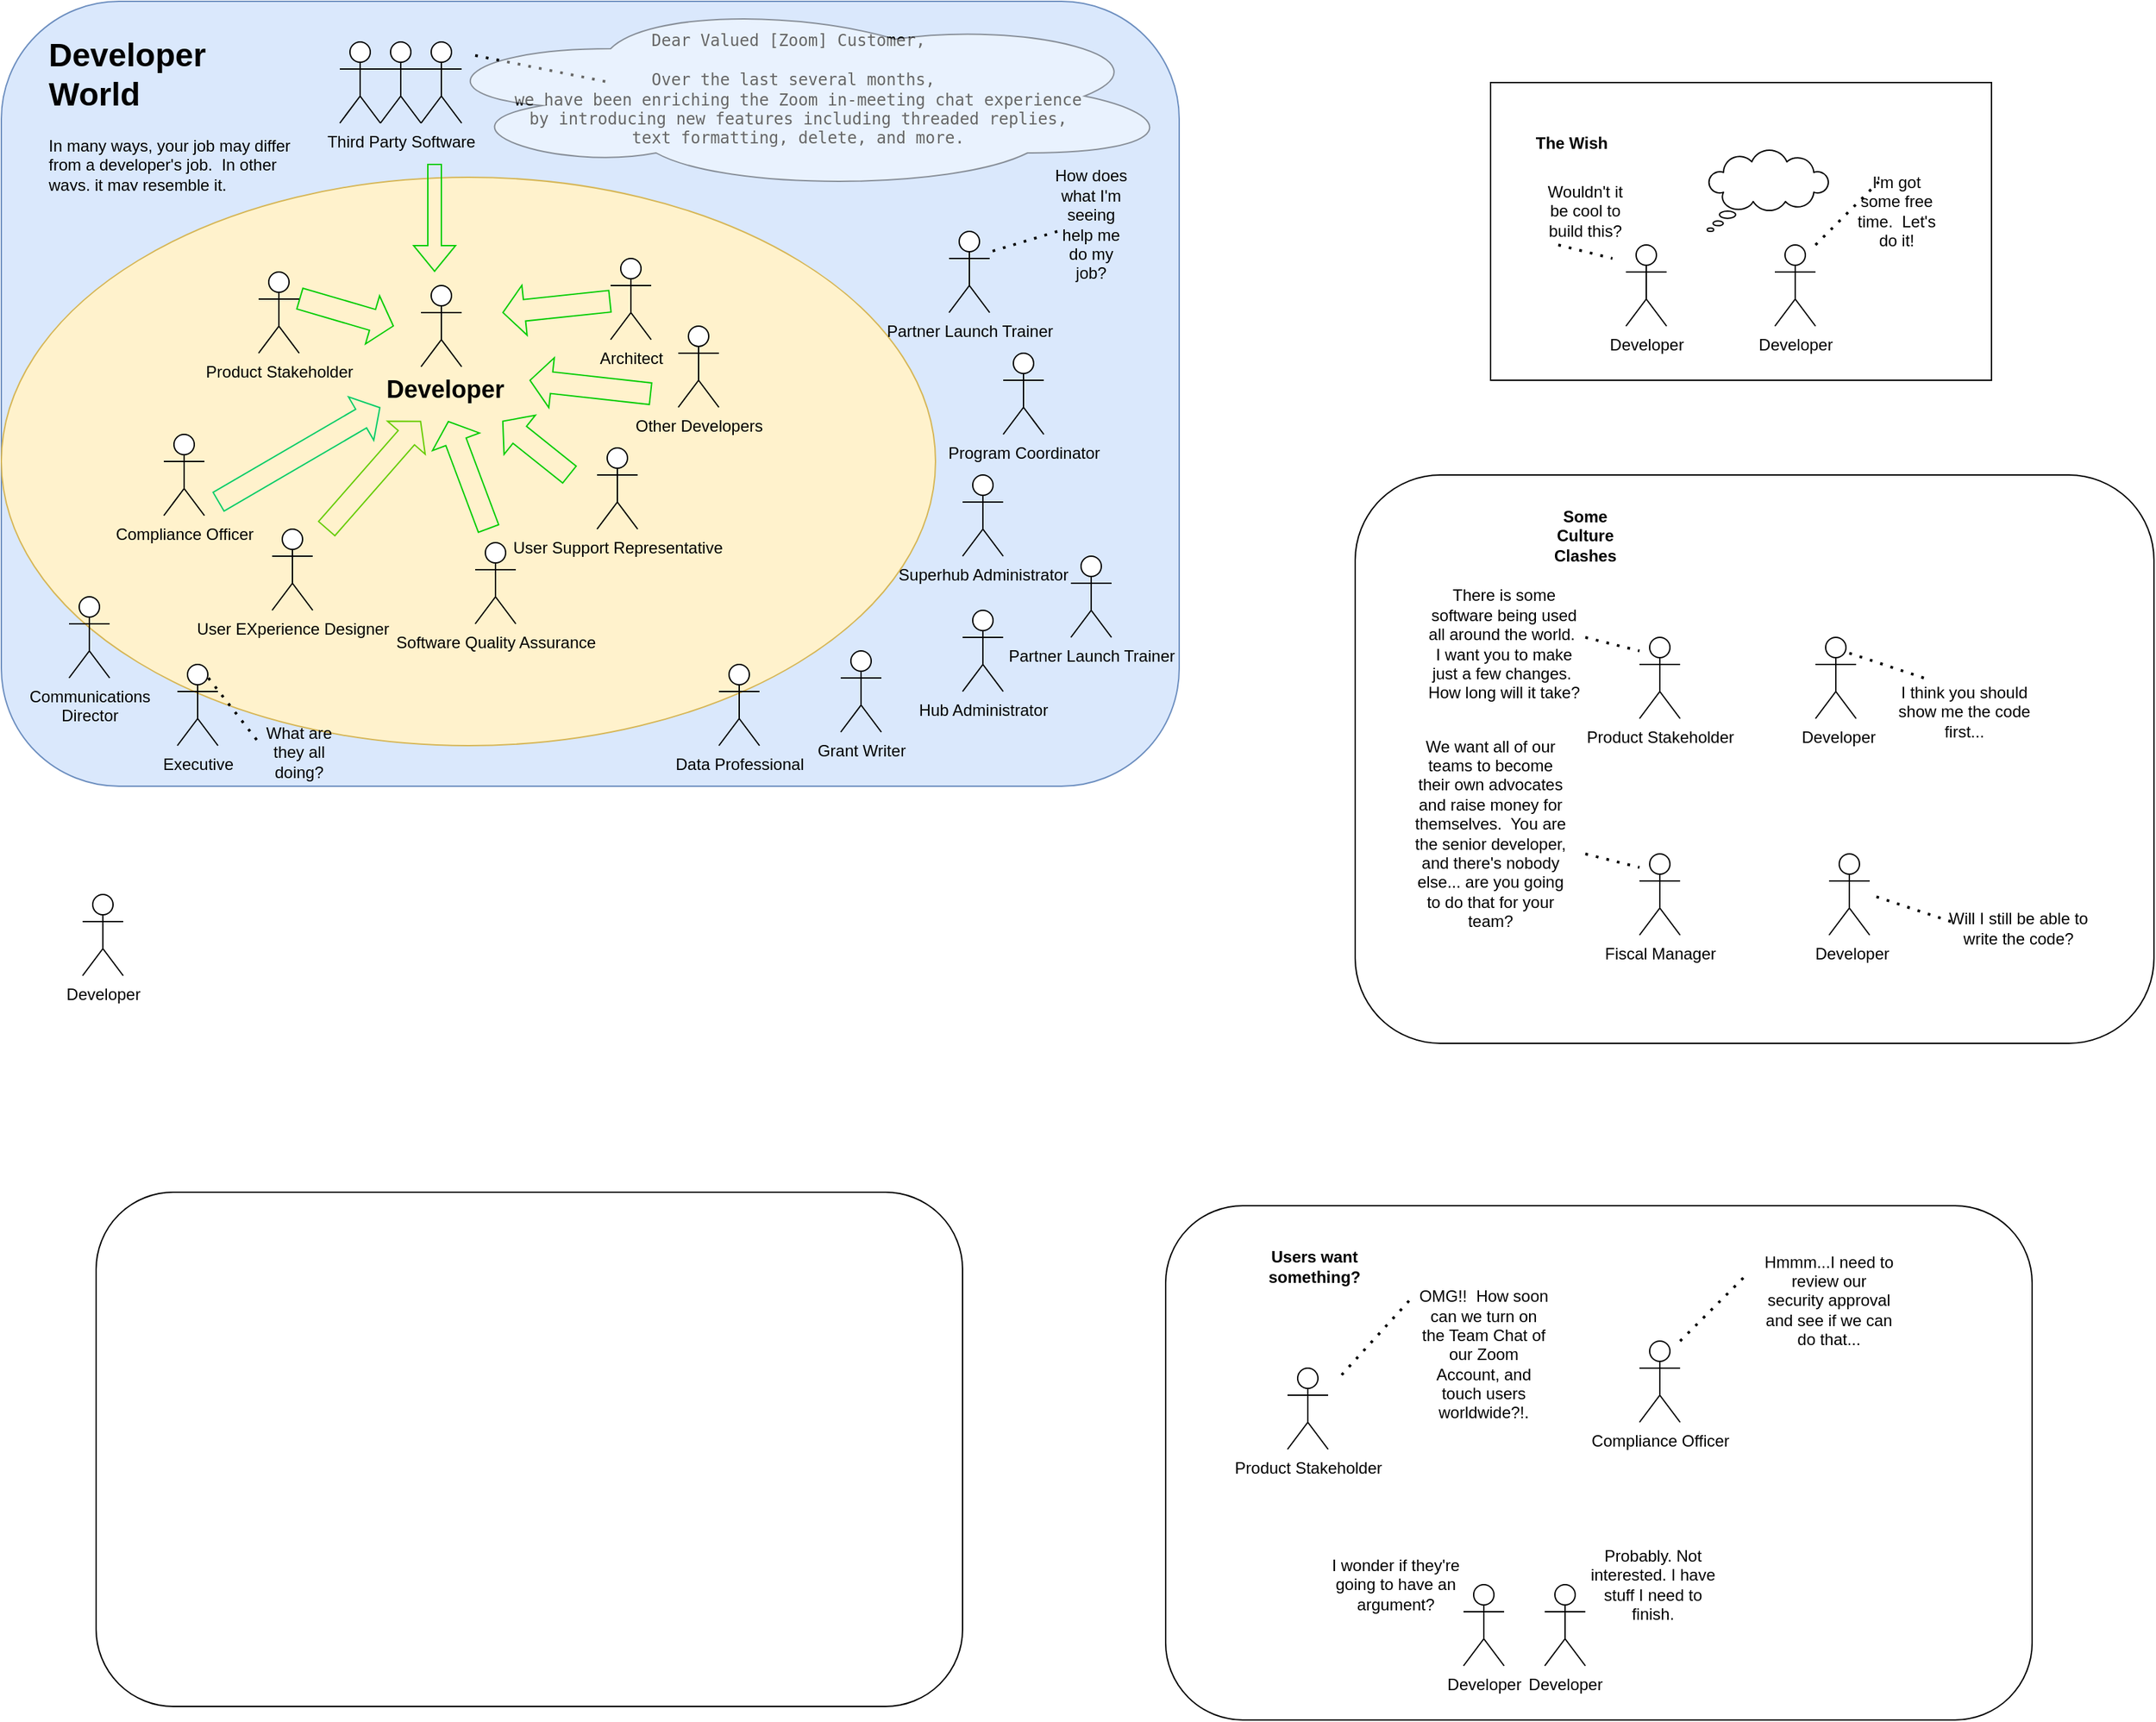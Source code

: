 <mxfile version="23.1.2" type="github">
  <diagram name="Page-1" id="3lLZawC0NmhBcoGWiqin">
    <mxGraphModel dx="1315" dy="754" grid="1" gridSize="10" guides="1" tooltips="1" connect="1" arrows="1" fold="1" page="1" pageScale="1" pageWidth="850" pageHeight="1100" math="0" shadow="0">
      <root>
        <mxCell id="0" />
        <mxCell id="1" parent="0" />
        <mxCell id="0Xk1uaQBG85P3Tt0JiG1-71" value="" style="rounded=1;whiteSpace=wrap;html=1;fillColor=#dae8fc;strokeColor=#6c8ebf;" vertex="1" parent="1">
          <mxGeometry y="10" width="870" height="580" as="geometry" />
        </mxCell>
        <mxCell id="0Xk1uaQBG85P3Tt0JiG1-70" value="" style="ellipse;whiteSpace=wrap;html=1;fillColor=#fff2cc;strokeColor=#d6b656;" vertex="1" parent="1">
          <mxGeometry y="140" width="690" height="420" as="geometry" />
        </mxCell>
        <mxCell id="0Xk1uaQBG85P3Tt0JiG1-97" value="" style="rounded=1;whiteSpace=wrap;html=1;" vertex="1" parent="1">
          <mxGeometry x="860" y="900" width="640" height="380" as="geometry" />
        </mxCell>
        <mxCell id="0Xk1uaQBG85P3Tt0JiG1-2" value="&amp;nbsp;Developer" style="shape=umlActor;verticalLabelPosition=bottom;verticalAlign=top;html=1;outlineConnect=0;fontStyle=1;fontSize=18;" vertex="1" parent="1">
          <mxGeometry x="310" y="220" width="30" height="60" as="geometry" />
        </mxCell>
        <mxCell id="0Xk1uaQBG85P3Tt0JiG1-5" value="" style="shape=umlActor;verticalLabelPosition=bottom;verticalAlign=top;html=1;outlineConnect=0;" vertex="1" parent="1">
          <mxGeometry x="310" y="40" width="30" height="60" as="geometry" />
        </mxCell>
        <mxCell id="0Xk1uaQBG85P3Tt0JiG1-6" value="Architect" style="shape=umlActor;verticalLabelPosition=bottom;verticalAlign=top;html=1;outlineConnect=0;" vertex="1" parent="1">
          <mxGeometry x="450" y="200" width="30" height="60" as="geometry" />
        </mxCell>
        <mxCell id="0Xk1uaQBG85P3Tt0JiG1-13" value="" style="shape=flexArrow;endArrow=classic;html=1;rounded=0;strokeColor=#00CC00;" edge="1" parent="1">
          <mxGeometry width="50" height="50" relative="1" as="geometry">
            <mxPoint x="320" y="130" as="sourcePoint" />
            <mxPoint x="320" y="210" as="targetPoint" />
          </mxGeometry>
        </mxCell>
        <mxCell id="0Xk1uaQBG85P3Tt0JiG1-14" value="User Support Representative" style="shape=umlActor;verticalLabelPosition=bottom;verticalAlign=top;html=1;outlineConnect=0;" vertex="1" parent="1">
          <mxGeometry x="440" y="340" width="30" height="60" as="geometry" />
        </mxCell>
        <mxCell id="0Xk1uaQBG85P3Tt0JiG1-15" value="" style="shape=flexArrow;endArrow=classic;html=1;rounded=0;width=16;endSize=5;strokeColor=#00CC00;" edge="1" parent="1">
          <mxGeometry width="50" height="50" relative="1" as="geometry">
            <mxPoint x="220" y="229.5" as="sourcePoint" />
            <mxPoint x="290" y="250" as="targetPoint" />
          </mxGeometry>
        </mxCell>
        <mxCell id="0Xk1uaQBG85P3Tt0JiG1-18" value="&lt;pre data-stringify-type=&quot;pre&quot; class=&quot;c-mrkdwn__pre&quot;&gt;Dear Valued [Zoom] Customer, &lt;br/&gt;&lt;br/&gt;Over the last several months,&lt;br&gt; we have been enriching the Zoom in-meeting chat experience&lt;br&gt; by introducing new features including threaded replies,&lt;br&gt; text formatting, delete, and more.&lt;/pre&gt;" style="text;html=1;strokeColor=none;fillColor=none;align=center;verticalAlign=middle;whiteSpace=wrap;rounded=0;" vertex="1" parent="1">
          <mxGeometry x="520" y="40" width="130" height="70" as="geometry" />
        </mxCell>
        <mxCell id="0Xk1uaQBG85P3Tt0JiG1-19" value="" style="endArrow=none;dashed=1;html=1;dashPattern=1 3;strokeWidth=2;rounded=0;" edge="1" parent="1">
          <mxGeometry width="50" height="50" relative="1" as="geometry">
            <mxPoint x="350" y="50" as="sourcePoint" />
            <mxPoint x="450" y="70" as="targetPoint" />
          </mxGeometry>
        </mxCell>
        <mxCell id="0Xk1uaQBG85P3Tt0JiG1-20" value="Compliance Officer" style="shape=umlActor;verticalLabelPosition=bottom;verticalAlign=top;html=1;outlineConnect=0;" vertex="1" parent="1">
          <mxGeometry x="120" y="330" width="30" height="60" as="geometry" />
        </mxCell>
        <mxCell id="0Xk1uaQBG85P3Tt0JiG1-21" value="" style="shape=flexArrow;endArrow=classic;html=1;rounded=0;width=16;endSize=5;fontColor=#000000;strokeColor=#00CC66;" edge="1" parent="1">
          <mxGeometry width="50" height="50" relative="1" as="geometry">
            <mxPoint x="160" y="380" as="sourcePoint" />
            <mxPoint x="280" y="310" as="targetPoint" />
          </mxGeometry>
        </mxCell>
        <mxCell id="0Xk1uaQBG85P3Tt0JiG1-22" value="" style="shape=flexArrow;endArrow=classic;html=1;rounded=0;width=16;endSize=5;strokeColor=#00CC00;" edge="1" parent="1" source="0Xk1uaQBG85P3Tt0JiG1-6">
          <mxGeometry width="50" height="50" relative="1" as="geometry">
            <mxPoint x="345" y="240" as="sourcePoint" />
            <mxPoint x="370" y="240" as="targetPoint" />
          </mxGeometry>
        </mxCell>
        <mxCell id="0Xk1uaQBG85P3Tt0JiG1-23" value="" style="shape=flexArrow;endArrow=classic;html=1;rounded=0;width=16;endSize=5;strokeColor=#00CC00;" edge="1" parent="1">
          <mxGeometry width="50" height="50" relative="1" as="geometry">
            <mxPoint x="420" y="360" as="sourcePoint" />
            <mxPoint x="370" y="320" as="targetPoint" />
          </mxGeometry>
        </mxCell>
        <mxCell id="0Xk1uaQBG85P3Tt0JiG1-37" value="Product Stakeholder" style="shape=umlActor;verticalLabelPosition=bottom;verticalAlign=top;html=1;outlineConnect=0;" vertex="1" parent="1">
          <mxGeometry x="950" y="1020" width="30" height="60" as="geometry" />
        </mxCell>
        <mxCell id="0Xk1uaQBG85P3Tt0JiG1-39" value="&lt;h1&gt;Developer World&lt;br&gt;&lt;/h1&gt;&lt;p&gt;In many ways, your job may differ from a developer&#39;s job.&amp;nbsp; In other ways, it may resemble it.&lt;br&gt;&lt;/p&gt;" style="text;html=1;strokeColor=none;fillColor=none;spacing=5;spacingTop=-20;whiteSpace=wrap;overflow=hidden;rounded=0;" vertex="1" parent="1">
          <mxGeometry x="30" y="30" width="190" height="120" as="geometry" />
        </mxCell>
        <mxCell id="0Xk1uaQBG85P3Tt0JiG1-50" value="User EXperience Designer" style="shape=umlActor;verticalLabelPosition=bottom;verticalAlign=top;html=1;outlineConnect=0;" vertex="1" parent="1">
          <mxGeometry x="200" y="400" width="30" height="60" as="geometry" />
        </mxCell>
        <mxCell id="0Xk1uaQBG85P3Tt0JiG1-51" value="Software Quality Assurance" style="shape=umlActor;verticalLabelPosition=bottom;verticalAlign=top;html=1;outlineConnect=0;" vertex="1" parent="1">
          <mxGeometry x="350" y="410" width="30" height="60" as="geometry" />
        </mxCell>
        <mxCell id="0Xk1uaQBG85P3Tt0JiG1-55" value="" style="shape=flexArrow;endArrow=classic;html=1;rounded=0;width=16;endSize=5;strokeColor=#66CC00;" edge="1" parent="1">
          <mxGeometry width="50" height="50" relative="1" as="geometry">
            <mxPoint x="240" y="400" as="sourcePoint" />
            <mxPoint x="310" y="320" as="targetPoint" />
          </mxGeometry>
        </mxCell>
        <mxCell id="0Xk1uaQBG85P3Tt0JiG1-56" value="" style="shape=flexArrow;endArrow=classic;html=1;rounded=0;width=16;endSize=5;strokeColor=#00CC00;" edge="1" parent="1">
          <mxGeometry width="50" height="50" relative="1" as="geometry">
            <mxPoint x="360" y="400" as="sourcePoint" />
            <mxPoint x="330" y="320" as="targetPoint" />
          </mxGeometry>
        </mxCell>
        <mxCell id="0Xk1uaQBG85P3Tt0JiG1-58" value="" style="group;fillColor=#DAE8FC;strokeColor=#6c8ebf;fillStyle=dots;" vertex="1" connectable="0" parent="1">
          <mxGeometry x="1100" y="70" width="370" height="220" as="geometry" />
        </mxCell>
        <mxCell id="0Xk1uaQBG85P3Tt0JiG1-57" value="" style="rounded=0;whiteSpace=wrap;html=1;" vertex="1" parent="0Xk1uaQBG85P3Tt0JiG1-58">
          <mxGeometry width="370" height="220" as="geometry" />
        </mxCell>
        <mxCell id="0Xk1uaQBG85P3Tt0JiG1-25" value="Developer" style="shape=umlActor;verticalLabelPosition=bottom;verticalAlign=top;html=1;outlineConnect=0;" vertex="1" parent="0Xk1uaQBG85P3Tt0JiG1-58">
          <mxGeometry x="100" y="120" width="30" height="60" as="geometry" />
        </mxCell>
        <mxCell id="0Xk1uaQBG85P3Tt0JiG1-26" value="Developer" style="shape=umlActor;verticalLabelPosition=bottom;verticalAlign=top;html=1;outlineConnect=0;" vertex="1" parent="0Xk1uaQBG85P3Tt0JiG1-58">
          <mxGeometry x="210" y="120" width="30" height="60" as="geometry" />
        </mxCell>
        <mxCell id="0Xk1uaQBG85P3Tt0JiG1-27" value="Wouldn&#39;t it be cool to build this?" style="text;html=1;strokeColor=none;fillColor=none;align=center;verticalAlign=middle;whiteSpace=wrap;rounded=0;" vertex="1" parent="0Xk1uaQBG85P3Tt0JiG1-58">
          <mxGeometry x="40" y="80" width="60" height="30" as="geometry" />
        </mxCell>
        <mxCell id="0Xk1uaQBG85P3Tt0JiG1-28" value="I&#39;m got some free time.&amp;nbsp; Let&#39;s do it!" style="text;html=1;strokeColor=none;fillColor=none;align=center;verticalAlign=middle;whiteSpace=wrap;rounded=0;" vertex="1" parent="0Xk1uaQBG85P3Tt0JiG1-58">
          <mxGeometry x="270" y="80" width="60" height="30" as="geometry" />
        </mxCell>
        <mxCell id="0Xk1uaQBG85P3Tt0JiG1-29" value="" style="endArrow=none;dashed=1;html=1;dashPattern=1 3;strokeWidth=2;rounded=0;" edge="1" parent="0Xk1uaQBG85P3Tt0JiG1-58">
          <mxGeometry width="50" height="50" relative="1" as="geometry">
            <mxPoint x="50" y="120" as="sourcePoint" />
            <mxPoint x="90" y="130" as="targetPoint" />
          </mxGeometry>
        </mxCell>
        <mxCell id="0Xk1uaQBG85P3Tt0JiG1-33" value="" style="endArrow=none;dashed=1;html=1;dashPattern=1 3;strokeWidth=2;rounded=0;" edge="1" parent="0Xk1uaQBG85P3Tt0JiG1-58">
          <mxGeometry width="50" height="50" relative="1" as="geometry">
            <mxPoint x="240" y="120" as="sourcePoint" />
            <mxPoint x="290" y="70" as="targetPoint" />
          </mxGeometry>
        </mxCell>
        <mxCell id="0Xk1uaQBG85P3Tt0JiG1-34" value="&lt;b&gt;The Wish&lt;/b&gt;" style="text;html=1;strokeColor=none;fillColor=none;align=center;verticalAlign=middle;whiteSpace=wrap;rounded=0;" vertex="1" parent="0Xk1uaQBG85P3Tt0JiG1-58">
          <mxGeometry x="30" y="30" width="60" height="30" as="geometry" />
        </mxCell>
        <mxCell id="0Xk1uaQBG85P3Tt0JiG1-141" value="" style="whiteSpace=wrap;html=1;shape=mxgraph.basic.cloud_callout" vertex="1" parent="0Xk1uaQBG85P3Tt0JiG1-58">
          <mxGeometry x="160" y="50" width="90" height="60" as="geometry" />
        </mxCell>
        <mxCell id="0Xk1uaQBG85P3Tt0JiG1-59" value="Other Developers" style="shape=umlActor;verticalLabelPosition=bottom;verticalAlign=top;html=1;outlineConnect=0;" vertex="1" parent="1">
          <mxGeometry x="500" y="250" width="30" height="60" as="geometry" />
        </mxCell>
        <mxCell id="0Xk1uaQBG85P3Tt0JiG1-61" value="" style="shape=flexArrow;endArrow=classic;html=1;rounded=0;width=16;endSize=5;strokeColor=#00CC00;" edge="1" parent="1">
          <mxGeometry width="50" height="50" relative="1" as="geometry">
            <mxPoint x="480" y="300" as="sourcePoint" />
            <mxPoint x="390" y="290" as="targetPoint" />
          </mxGeometry>
        </mxCell>
        <mxCell id="0Xk1uaQBG85P3Tt0JiG1-62" value="Third Party Software" style="shape=umlActor;verticalLabelPosition=bottom;verticalAlign=top;html=1;outlineConnect=0;" vertex="1" parent="1">
          <mxGeometry x="280" y="40" width="30" height="60" as="geometry" />
        </mxCell>
        <mxCell id="0Xk1uaQBG85P3Tt0JiG1-63" value="" style="shape=umlActor;verticalLabelPosition=bottom;verticalAlign=top;html=1;outlineConnect=0;" vertex="1" parent="1">
          <mxGeometry x="250" y="40" width="30" height="60" as="geometry" />
        </mxCell>
        <mxCell id="0Xk1uaQBG85P3Tt0JiG1-66" value="" style="group;" vertex="1" connectable="0" parent="1">
          <mxGeometry x="1000" y="360" width="590" height="420" as="geometry" />
        </mxCell>
        <mxCell id="0Xk1uaQBG85P3Tt0JiG1-64" value="" style="rounded=1;whiteSpace=wrap;html=1;" vertex="1" parent="0Xk1uaQBG85P3Tt0JiG1-66">
          <mxGeometry width="590" height="420" as="geometry" />
        </mxCell>
        <mxCell id="0Xk1uaQBG85P3Tt0JiG1-1" value="Product Stakeholder" style="shape=umlActor;verticalLabelPosition=bottom;verticalAlign=top;html=1;outlineConnect=0;" vertex="1" parent="0Xk1uaQBG85P3Tt0JiG1-66">
          <mxGeometry x="210" y="120" width="30" height="60" as="geometry" />
        </mxCell>
        <mxCell id="0Xk1uaQBG85P3Tt0JiG1-35" value="&lt;b&gt;Some Culture Clashes&lt;br&gt;&lt;/b&gt;" style="text;html=1;strokeColor=none;fillColor=none;align=center;verticalAlign=middle;whiteSpace=wrap;rounded=0;" vertex="1" parent="0Xk1uaQBG85P3Tt0JiG1-66">
          <mxGeometry x="140" y="30" width="60" height="30" as="geometry" />
        </mxCell>
        <mxCell id="0Xk1uaQBG85P3Tt0JiG1-36" value="&amp;nbsp;Developer" style="shape=umlActor;verticalLabelPosition=bottom;verticalAlign=top;html=1;outlineConnect=0;" vertex="1" parent="0Xk1uaQBG85P3Tt0JiG1-66">
          <mxGeometry x="340" y="120" width="30" height="60" as="geometry" />
        </mxCell>
        <mxCell id="0Xk1uaQBG85P3Tt0JiG1-40" value="There is some software being used all around the world.&amp;nbsp; I want you to make just a few changes.&amp;nbsp; How long will it take?" style="text;html=1;strokeColor=none;fillColor=none;align=center;verticalAlign=middle;whiteSpace=wrap;rounded=0;" vertex="1" parent="0Xk1uaQBG85P3Tt0JiG1-66">
          <mxGeometry x="50" y="100" width="120" height="50" as="geometry" />
        </mxCell>
        <mxCell id="0Xk1uaQBG85P3Tt0JiG1-41" value="I think you should show me the code first..." style="text;html=1;strokeColor=none;fillColor=none;align=center;verticalAlign=middle;whiteSpace=wrap;rounded=0;" vertex="1" parent="0Xk1uaQBG85P3Tt0JiG1-66">
          <mxGeometry x="390" y="150" width="120" height="50" as="geometry" />
        </mxCell>
        <mxCell id="0Xk1uaQBG85P3Tt0JiG1-42" value="" style="endArrow=none;dashed=1;html=1;dashPattern=1 3;strokeWidth=2;rounded=0;" edge="1" parent="0Xk1uaQBG85P3Tt0JiG1-66">
          <mxGeometry width="50" height="50" relative="1" as="geometry">
            <mxPoint x="170" y="120" as="sourcePoint" />
            <mxPoint x="210" y="130" as="targetPoint" />
          </mxGeometry>
        </mxCell>
        <mxCell id="0Xk1uaQBG85P3Tt0JiG1-43" value="" style="endArrow=none;dashed=1;html=1;dashPattern=1 3;strokeWidth=2;rounded=0;" edge="1" parent="0Xk1uaQBG85P3Tt0JiG1-66">
          <mxGeometry width="50" height="50" relative="1" as="geometry">
            <mxPoint x="420" y="150" as="sourcePoint" />
            <mxPoint x="360" y="130" as="targetPoint" />
          </mxGeometry>
        </mxCell>
        <mxCell id="0Xk1uaQBG85P3Tt0JiG1-44" value="Fiscal Manager" style="shape=umlActor;verticalLabelPosition=bottom;verticalAlign=top;html=1;outlineConnect=0;" vertex="1" parent="0Xk1uaQBG85P3Tt0JiG1-66">
          <mxGeometry x="210" y="280" width="30" height="60" as="geometry" />
        </mxCell>
        <mxCell id="0Xk1uaQBG85P3Tt0JiG1-45" value="&amp;nbsp;Developer" style="shape=umlActor;verticalLabelPosition=bottom;verticalAlign=top;html=1;outlineConnect=0;" vertex="1" parent="0Xk1uaQBG85P3Tt0JiG1-66">
          <mxGeometry x="350" y="280" width="30" height="60" as="geometry" />
        </mxCell>
        <mxCell id="0Xk1uaQBG85P3Tt0JiG1-46" value="We want all of our teams to become their own advocates and raise money for themselves.&amp;nbsp; You are the senior developer, and there&#39;s nobody else... are you going to do that for your team?" style="text;html=1;strokeColor=none;fillColor=none;align=center;verticalAlign=middle;whiteSpace=wrap;rounded=0;" vertex="1" parent="0Xk1uaQBG85P3Tt0JiG1-66">
          <mxGeometry x="40" y="240" width="120" height="50" as="geometry" />
        </mxCell>
        <mxCell id="0Xk1uaQBG85P3Tt0JiG1-47" value="" style="endArrow=none;dashed=1;html=1;dashPattern=1 3;strokeWidth=2;rounded=0;" edge="1" parent="0Xk1uaQBG85P3Tt0JiG1-66">
          <mxGeometry width="50" height="50" relative="1" as="geometry">
            <mxPoint x="440" y="330" as="sourcePoint" />
            <mxPoint x="380" y="310" as="targetPoint" />
          </mxGeometry>
        </mxCell>
        <mxCell id="0Xk1uaQBG85P3Tt0JiG1-48" value="" style="endArrow=none;dashed=1;html=1;dashPattern=1 3;strokeWidth=2;rounded=0;" edge="1" parent="0Xk1uaQBG85P3Tt0JiG1-66">
          <mxGeometry width="50" height="50" relative="1" as="geometry">
            <mxPoint x="170" y="280" as="sourcePoint" />
            <mxPoint x="210" y="290" as="targetPoint" />
          </mxGeometry>
        </mxCell>
        <mxCell id="0Xk1uaQBG85P3Tt0JiG1-49" value="Will I still be able to write the code?" style="text;html=1;strokeColor=none;fillColor=none;align=center;verticalAlign=middle;whiteSpace=wrap;rounded=0;" vertex="1" parent="0Xk1uaQBG85P3Tt0JiG1-66">
          <mxGeometry x="430" y="310" width="120" height="50" as="geometry" />
        </mxCell>
        <mxCell id="0Xk1uaQBG85P3Tt0JiG1-87" value="Developer" style="shape=umlActor;verticalLabelPosition=bottom;verticalAlign=top;html=1;outlineConnect=0;" vertex="1" parent="1">
          <mxGeometry x="60" y="670" width="30" height="60" as="geometry" />
        </mxCell>
        <mxCell id="0Xk1uaQBG85P3Tt0JiG1-88" value="Developer" style="shape=umlActor;verticalLabelPosition=bottom;verticalAlign=top;html=1;outlineConnect=0;" vertex="1" parent="1">
          <mxGeometry x="1080" y="1180" width="30" height="60" as="geometry" />
        </mxCell>
        <mxCell id="0Xk1uaQBG85P3Tt0JiG1-89" value="Compliance Officer" style="shape=umlActor;verticalLabelPosition=bottom;verticalAlign=top;html=1;outlineConnect=0;" vertex="1" parent="1">
          <mxGeometry x="1210" y="1000" width="30" height="60" as="geometry" />
        </mxCell>
        <mxCell id="0Xk1uaQBG85P3Tt0JiG1-90" value="Product Stakeholder" style="shape=umlActor;verticalLabelPosition=bottom;verticalAlign=top;html=1;outlineConnect=0;" vertex="1" parent="1">
          <mxGeometry x="190" y="210" width="30" height="60" as="geometry" />
        </mxCell>
        <mxCell id="0Xk1uaQBG85P3Tt0JiG1-91" value="Hmmm...I need to review our security approval and see if we can do that..." style="text;html=1;strokeColor=none;fillColor=none;align=center;verticalAlign=middle;whiteSpace=wrap;rounded=0;" vertex="1" parent="1">
          <mxGeometry x="1300" y="940" width="100" height="60" as="geometry" />
        </mxCell>
        <mxCell id="0Xk1uaQBG85P3Tt0JiG1-92" value="I wonder if they&#39;re going to have an argument?" style="text;html=1;strokeColor=none;fillColor=none;align=center;verticalAlign=middle;whiteSpace=wrap;rounded=0;" vertex="1" parent="1">
          <mxGeometry x="980" y="1150" width="100" height="60" as="geometry" />
        </mxCell>
        <mxCell id="0Xk1uaQBG85P3Tt0JiG1-93" value="OMG!!&amp;nbsp; How soon can we turn on the Team Chat of our Zoom Account, and touch users worldwide?!." style="text;html=1;strokeColor=none;fillColor=none;align=center;verticalAlign=middle;whiteSpace=wrap;rounded=0;" vertex="1" parent="1">
          <mxGeometry x="1045" y="980" width="100" height="60" as="geometry" />
        </mxCell>
        <mxCell id="0Xk1uaQBG85P3Tt0JiG1-95" value="Developer" style="shape=umlActor;verticalLabelPosition=bottom;verticalAlign=top;html=1;outlineConnect=0;" vertex="1" parent="1">
          <mxGeometry x="1140" y="1180" width="30" height="60" as="geometry" />
        </mxCell>
        <mxCell id="0Xk1uaQBG85P3Tt0JiG1-96" value="Probably. Not interested. I have stuff I need to finish." style="text;html=1;strokeColor=none;fillColor=none;align=center;verticalAlign=middle;whiteSpace=wrap;rounded=0;" vertex="1" parent="1">
          <mxGeometry x="1170" y="1150" width="100" height="60" as="geometry" />
        </mxCell>
        <mxCell id="0Xk1uaQBG85P3Tt0JiG1-100" value="&lt;b&gt;Users want something?&lt;br&gt;&lt;/b&gt;" style="text;html=1;strokeColor=none;fillColor=none;align=center;verticalAlign=middle;whiteSpace=wrap;rounded=0;" vertex="1" parent="1">
          <mxGeometry x="940" y="930" width="60" height="30" as="geometry" />
        </mxCell>
        <mxCell id="0Xk1uaQBG85P3Tt0JiG1-102" value="" style="endArrow=none;dashed=1;html=1;dashPattern=1 3;strokeWidth=2;rounded=0;" edge="1" parent="1">
          <mxGeometry width="50" height="50" relative="1" as="geometry">
            <mxPoint x="1240" y="1000" as="sourcePoint" />
            <mxPoint x="1290" y="950" as="targetPoint" />
          </mxGeometry>
        </mxCell>
        <mxCell id="0Xk1uaQBG85P3Tt0JiG1-103" value="" style="endArrow=none;dashed=1;html=1;dashPattern=1 3;strokeWidth=2;rounded=0;" edge="1" parent="1">
          <mxGeometry width="50" height="50" relative="1" as="geometry">
            <mxPoint x="990" y="1025" as="sourcePoint" />
            <mxPoint x="1040" y="970" as="targetPoint" />
          </mxGeometry>
        </mxCell>
        <mxCell id="0Xk1uaQBG85P3Tt0JiG1-105" value="" style="rounded=1;whiteSpace=wrap;html=1;" vertex="1" parent="1">
          <mxGeometry x="70" y="890" width="640" height="380" as="geometry" />
        </mxCell>
        <mxCell id="0Xk1uaQBG85P3Tt0JiG1-106" value="Superhub Administrator" style="shape=umlActor;verticalLabelPosition=bottom;verticalAlign=top;html=1;outlineConnect=0;" vertex="1" parent="1">
          <mxGeometry x="710" y="360" width="30" height="60" as="geometry" />
        </mxCell>
        <mxCell id="0Xk1uaQBG85P3Tt0JiG1-107" value="Partner Launch Trainer" style="shape=umlActor;verticalLabelPosition=bottom;verticalAlign=top;html=1;outlineConnect=0;" vertex="1" parent="1">
          <mxGeometry x="700" y="180" width="30" height="60" as="geometry" />
        </mxCell>
        <mxCell id="0Xk1uaQBG85P3Tt0JiG1-108" value="Hub Administrator" style="shape=umlActor;verticalLabelPosition=bottom;verticalAlign=top;html=1;outlineConnect=0;" vertex="1" parent="1">
          <mxGeometry x="710" y="460" width="30" height="60" as="geometry" />
        </mxCell>
        <mxCell id="0Xk1uaQBG85P3Tt0JiG1-111" value="Grant Writer" style="shape=umlActor;verticalLabelPosition=bottom;verticalAlign=top;html=1;outlineConnect=0;" vertex="1" parent="1">
          <mxGeometry x="620" y="490" width="30" height="60" as="geometry" />
        </mxCell>
        <mxCell id="0Xk1uaQBG85P3Tt0JiG1-112" value="Partner Launch Trainer" style="shape=umlActor;verticalLabelPosition=bottom;verticalAlign=top;html=1;outlineConnect=0;" vertex="1" parent="1">
          <mxGeometry x="790" y="420" width="30" height="60" as="geometry" />
        </mxCell>
        <mxCell id="0Xk1uaQBG85P3Tt0JiG1-113" value="Program Coordinator" style="shape=umlActor;verticalLabelPosition=bottom;verticalAlign=top;html=1;outlineConnect=0;" vertex="1" parent="1">
          <mxGeometry x="740" y="270" width="30" height="60" as="geometry" />
        </mxCell>
        <mxCell id="0Xk1uaQBG85P3Tt0JiG1-115" value="Data Professional" style="shape=umlActor;verticalLabelPosition=bottom;verticalAlign=top;html=1;outlineConnect=0;" vertex="1" parent="1">
          <mxGeometry x="530" y="500" width="30" height="60" as="geometry" />
        </mxCell>
        <mxCell id="0Xk1uaQBG85P3Tt0JiG1-120" value="Executive" style="shape=umlActor;verticalLabelPosition=bottom;verticalAlign=top;html=1;outlineConnect=0;" vertex="1" parent="1">
          <mxGeometry x="130" y="500" width="30" height="60" as="geometry" />
        </mxCell>
        <mxCell id="0Xk1uaQBG85P3Tt0JiG1-121" value="Communications&lt;br&gt; Director" style="shape=umlActor;verticalLabelPosition=bottom;verticalAlign=top;html=1;outlineConnect=0;" vertex="1" parent="1">
          <mxGeometry x="50" y="450" width="30" height="60" as="geometry" />
        </mxCell>
        <mxCell id="0Xk1uaQBG85P3Tt0JiG1-128" value="" style="ellipse;shape=cloud;whiteSpace=wrap;html=1;opacity=40;" vertex="1" parent="1">
          <mxGeometry x="310" y="10" width="560" height="140" as="geometry" />
        </mxCell>
        <mxCell id="0Xk1uaQBG85P3Tt0JiG1-122" value="What are they all doing?" style="text;html=1;strokeColor=none;fillColor=none;align=center;verticalAlign=middle;whiteSpace=wrap;rounded=0;" vertex="1" parent="1">
          <mxGeometry x="190" y="550" width="60" height="30" as="geometry" />
        </mxCell>
        <mxCell id="0Xk1uaQBG85P3Tt0JiG1-123" value="" style="endArrow=none;dashed=1;html=1;dashPattern=1 3;strokeWidth=2;rounded=0;" edge="1" parent="1">
          <mxGeometry width="50" height="50" relative="1" as="geometry">
            <mxPoint x="780" y="180" as="sourcePoint" />
            <mxPoint x="730" y="195.22" as="targetPoint" />
          </mxGeometry>
        </mxCell>
        <mxCell id="0Xk1uaQBG85P3Tt0JiG1-125" value="" style="endArrow=none;dashed=1;html=1;dashPattern=1 3;strokeWidth=2;rounded=0;entryX=0;entryY=0.25;entryDx=0;entryDy=0;" edge="1" parent="1" target="0Xk1uaQBG85P3Tt0JiG1-122">
          <mxGeometry width="50" height="50" relative="1" as="geometry">
            <mxPoint x="152.92" y="510" as="sourcePoint" />
            <mxPoint x="310.001" y="536.928" as="targetPoint" />
          </mxGeometry>
        </mxCell>
        <mxCell id="0Xk1uaQBG85P3Tt0JiG1-129" value="How does what I&#39;m seeing help me do my job?" style="text;html=1;strokeColor=none;fillColor=none;align=center;verticalAlign=middle;whiteSpace=wrap;rounded=0;" vertex="1" parent="1">
          <mxGeometry x="775" y="160" width="60" height="30" as="geometry" />
        </mxCell>
      </root>
    </mxGraphModel>
  </diagram>
</mxfile>
